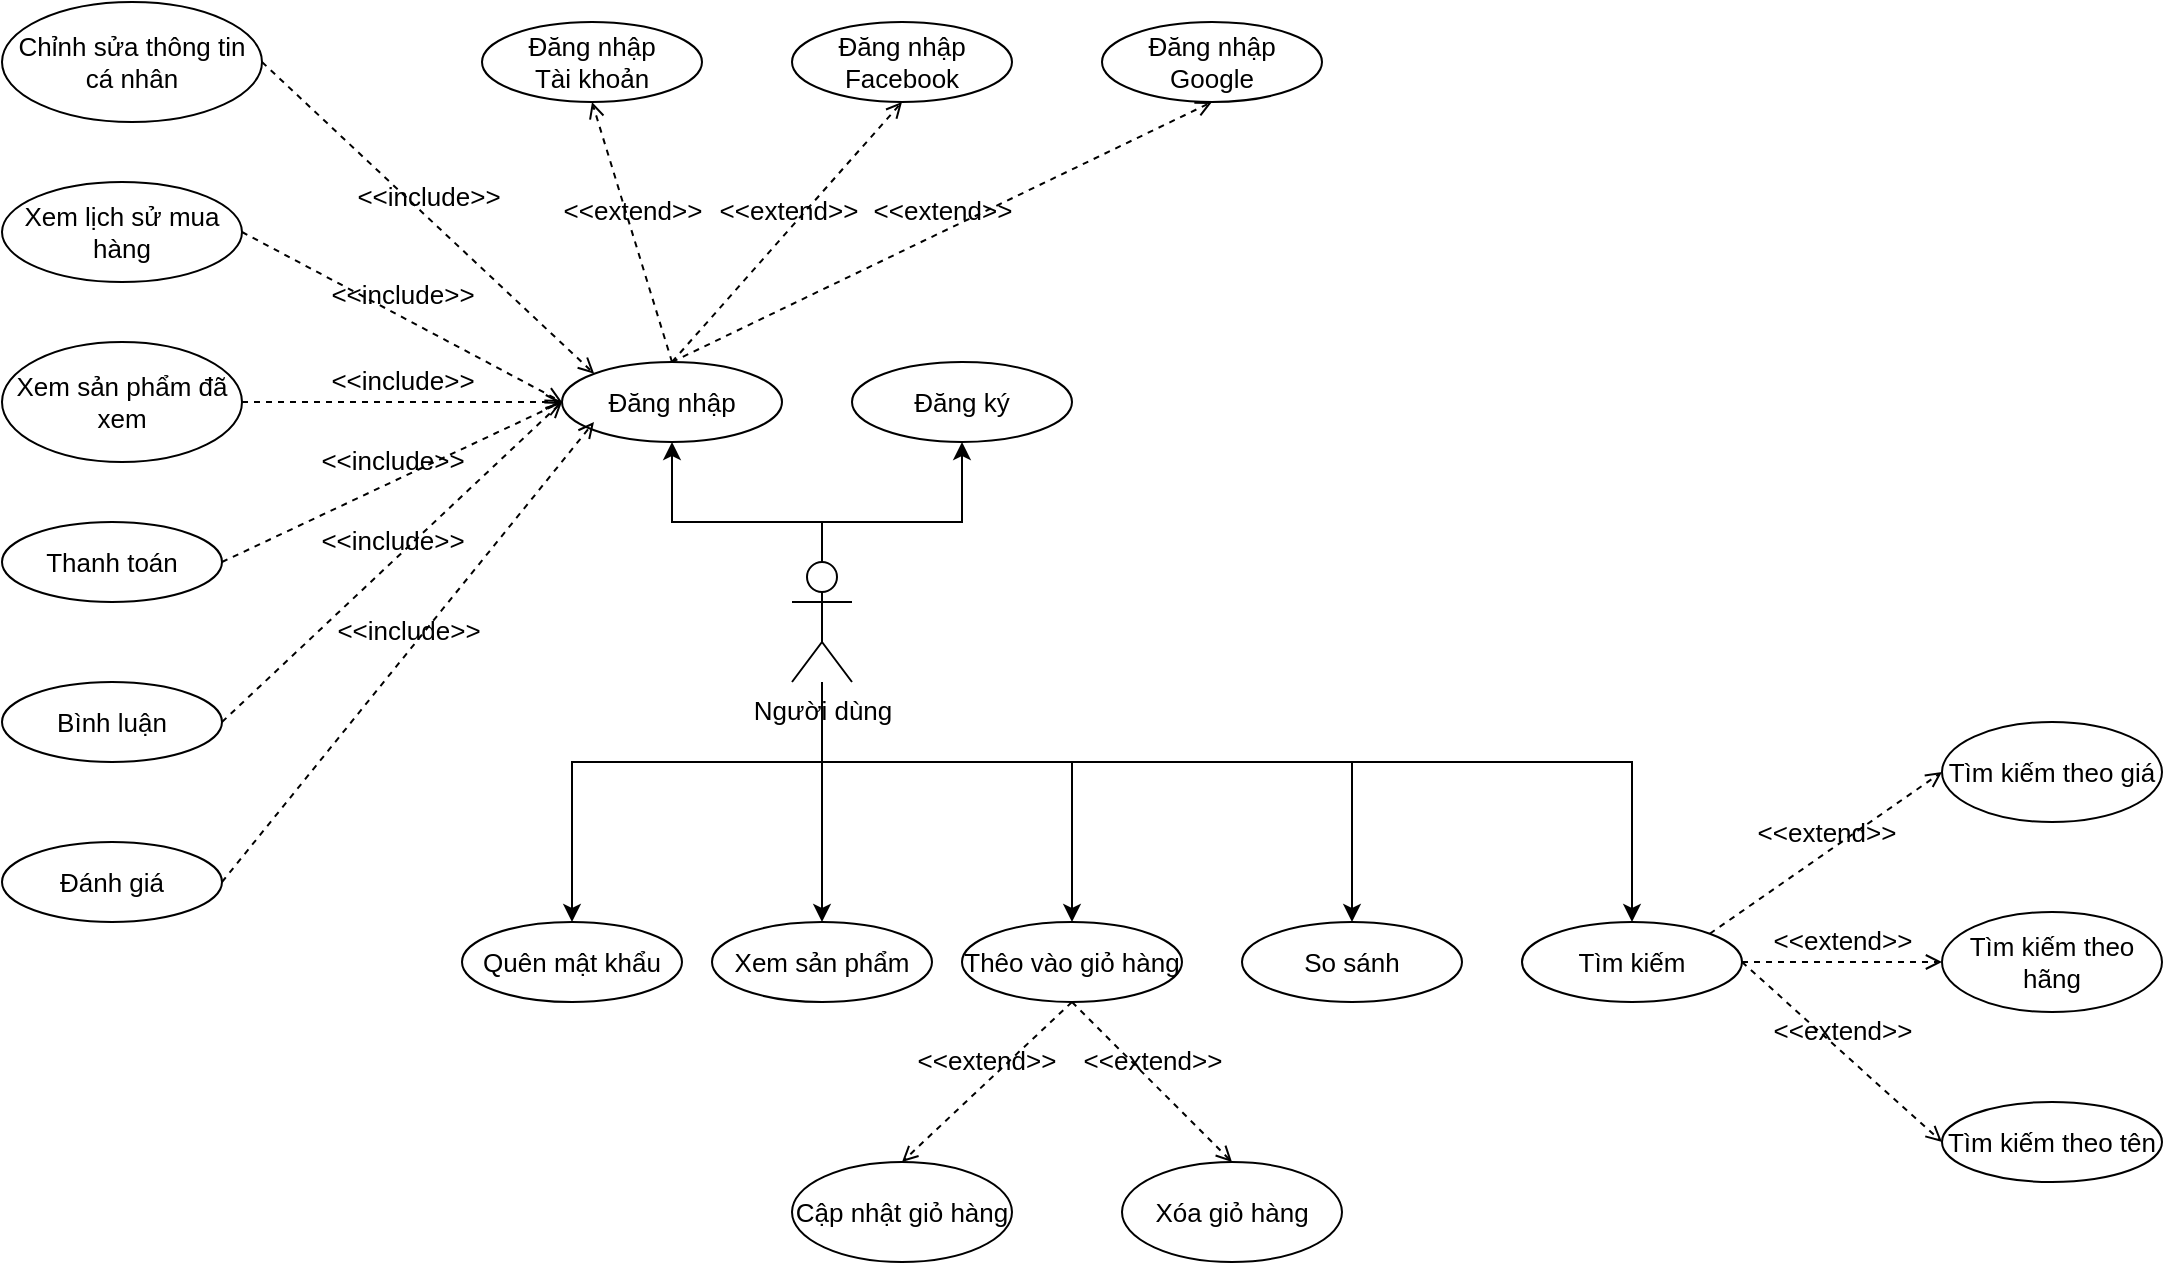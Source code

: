<mxfile version="14.4.3" type="device"><diagram id="bqjBC44JYq5-XLAw16za" name="Page-1"><mxGraphModel dx="1205" dy="707" grid="1" gridSize="10" guides="1" tooltips="1" connect="1" arrows="1" fold="1" page="1" pageScale="1" pageWidth="850" pageHeight="1100" math="0" shadow="0"><root><mxCell id="0"/><mxCell id="1" parent="0"/><mxCell id="60ecFbBUlzreuD89ERRn-29" style="edgeStyle=orthogonalEdgeStyle;rounded=0;orthogonalLoop=1;jettySize=auto;html=1;endArrow=classic;endFill=1;fontSize=13;" edge="1" parent="1" source="60ecFbBUlzreuD89ERRn-9" target="60ecFbBUlzreuD89ERRn-10"><mxGeometry relative="1" as="geometry"><Array as="points"><mxPoint x="410" y="520"/><mxPoint x="335" y="520"/></Array></mxGeometry></mxCell><mxCell id="60ecFbBUlzreuD89ERRn-30" style="edgeStyle=orthogonalEdgeStyle;rounded=0;orthogonalLoop=1;jettySize=auto;html=1;entryX=0.5;entryY=0;entryDx=0;entryDy=0;endArrow=classic;endFill=1;fontSize=13;" edge="1" parent="1" source="60ecFbBUlzreuD89ERRn-9" target="60ecFbBUlzreuD89ERRn-21"><mxGeometry relative="1" as="geometry"><Array as="points"><mxPoint x="410" y="640"/><mxPoint x="815" y="640"/></Array></mxGeometry></mxCell><mxCell id="60ecFbBUlzreuD89ERRn-32" style="edgeStyle=orthogonalEdgeStyle;rounded=0;orthogonalLoop=1;jettySize=auto;html=1;entryX=0.5;entryY=1;entryDx=0;entryDy=0;endArrow=classic;endFill=1;fontSize=13;" edge="1" parent="1" source="60ecFbBUlzreuD89ERRn-9" target="60ecFbBUlzreuD89ERRn-31"><mxGeometry relative="1" as="geometry"><Array as="points"><mxPoint x="410" y="520"/><mxPoint x="480" y="520"/></Array></mxGeometry></mxCell><mxCell id="60ecFbBUlzreuD89ERRn-33" value="" style="edgeStyle=orthogonalEdgeStyle;rounded=0;orthogonalLoop=1;jettySize=auto;html=1;endArrow=classic;endFill=1;fontSize=13;" edge="1" parent="1" source="60ecFbBUlzreuD89ERRn-9" target="60ecFbBUlzreuD89ERRn-19"><mxGeometry relative="1" as="geometry"/></mxCell><mxCell id="60ecFbBUlzreuD89ERRn-34" style="edgeStyle=orthogonalEdgeStyle;rounded=0;orthogonalLoop=1;jettySize=auto;html=1;entryX=0.5;entryY=0;entryDx=0;entryDy=0;endArrow=classic;endFill=1;fontSize=13;" edge="1" parent="1" source="60ecFbBUlzreuD89ERRn-9" target="60ecFbBUlzreuD89ERRn-18"><mxGeometry relative="1" as="geometry"><Array as="points"><mxPoint x="410" y="640"/><mxPoint x="285" y="640"/></Array></mxGeometry></mxCell><mxCell id="60ecFbBUlzreuD89ERRn-35" style="edgeStyle=orthogonalEdgeStyle;rounded=0;orthogonalLoop=1;jettySize=auto;html=1;entryX=0.5;entryY=0;entryDx=0;entryDy=0;endArrow=classic;endFill=1;fontSize=13;" edge="1" parent="1" source="60ecFbBUlzreuD89ERRn-9" target="60ecFbBUlzreuD89ERRn-20"><mxGeometry relative="1" as="geometry"><Array as="points"><mxPoint x="410" y="640"/><mxPoint x="535" y="640"/></Array></mxGeometry></mxCell><mxCell id="60ecFbBUlzreuD89ERRn-48" style="edgeStyle=orthogonalEdgeStyle;rounded=0;orthogonalLoop=1;jettySize=auto;html=1;entryX=0.5;entryY=0;entryDx=0;entryDy=0;endArrow=classic;endFill=1;fontSize=13;" edge="1" parent="1" source="60ecFbBUlzreuD89ERRn-9" target="60ecFbBUlzreuD89ERRn-26"><mxGeometry relative="1" as="geometry"><Array as="points"><mxPoint x="410" y="640"/><mxPoint x="675" y="640"/></Array></mxGeometry></mxCell><mxCell id="60ecFbBUlzreuD89ERRn-9" value="Người dùng" style="shape=umlActor;verticalLabelPosition=bottom;verticalAlign=top;html=1;fontSize=13;" vertex="1" parent="1"><mxGeometry x="395" y="540" width="30" height="60" as="geometry"/></mxCell><mxCell id="60ecFbBUlzreuD89ERRn-10" value="Đăng nhập" style="ellipse;whiteSpace=wrap;html=1;fontSize=13;" vertex="1" parent="1"><mxGeometry x="280" y="440" width="110" height="40" as="geometry"/></mxCell><mxCell id="60ecFbBUlzreuD89ERRn-11" value="Thanh toán" style="ellipse;whiteSpace=wrap;html=1;fontSize=13;" vertex="1" parent="1"><mxGeometry y="520" width="110" height="40" as="geometry"/></mxCell><mxCell id="60ecFbBUlzreuD89ERRn-12" value="Bình luận" style="ellipse;whiteSpace=wrap;html=1;fontSize=13;" vertex="1" parent="1"><mxGeometry y="600" width="110" height="40" as="geometry"/></mxCell><mxCell id="60ecFbBUlzreuD89ERRn-13" value="Đánh giá" style="ellipse;whiteSpace=wrap;html=1;fontSize=13;" vertex="1" parent="1"><mxGeometry y="680" width="110" height="40" as="geometry"/></mxCell><mxCell id="60ecFbBUlzreuD89ERRn-15" value="Chỉnh sửa thông tin cá nhân" style="ellipse;whiteSpace=wrap;html=1;fontSize=13;" vertex="1" parent="1"><mxGeometry y="260" width="130" height="60" as="geometry"/></mxCell><mxCell id="60ecFbBUlzreuD89ERRn-16" value="Xem lịch sử mua hàng" style="ellipse;whiteSpace=wrap;html=1;fontSize=13;" vertex="1" parent="1"><mxGeometry y="350" width="120" height="50" as="geometry"/></mxCell><mxCell id="60ecFbBUlzreuD89ERRn-17" value="Xem sản phẩm đã xem" style="ellipse;whiteSpace=wrap;html=1;fontSize=13;" vertex="1" parent="1"><mxGeometry y="430" width="120" height="60" as="geometry"/></mxCell><mxCell id="60ecFbBUlzreuD89ERRn-18" value="Quên mật khẩu" style="ellipse;whiteSpace=wrap;html=1;fontSize=13;" vertex="1" parent="1"><mxGeometry x="230" y="720" width="110" height="40" as="geometry"/></mxCell><mxCell id="60ecFbBUlzreuD89ERRn-19" value="Xem sản phẩm" style="ellipse;whiteSpace=wrap;html=1;fontSize=13;" vertex="1" parent="1"><mxGeometry x="355" y="720" width="110" height="40" as="geometry"/></mxCell><mxCell id="60ecFbBUlzreuD89ERRn-20" value="Thêo vào giỏ hàng" style="ellipse;whiteSpace=wrap;html=1;fontSize=13;" vertex="1" parent="1"><mxGeometry x="480" y="720" width="110" height="40" as="geometry"/></mxCell><mxCell id="60ecFbBUlzreuD89ERRn-21" value="Tìm kiếm" style="ellipse;whiteSpace=wrap;html=1;fontSize=13;" vertex="1" parent="1"><mxGeometry x="760" y="720" width="110" height="40" as="geometry"/></mxCell><mxCell id="60ecFbBUlzreuD89ERRn-23" value="Tìm kiếm theo tên" style="ellipse;whiteSpace=wrap;html=1;fontSize=13;" vertex="1" parent="1"><mxGeometry x="970" y="810" width="110" height="40" as="geometry"/></mxCell><mxCell id="60ecFbBUlzreuD89ERRn-24" value="Tìm kiếm theo hãng" style="ellipse;whiteSpace=wrap;html=1;fontSize=13;" vertex="1" parent="1"><mxGeometry x="970" y="715" width="110" height="50" as="geometry"/></mxCell><mxCell id="60ecFbBUlzreuD89ERRn-25" value="Tìm kiếm theo giá" style="ellipse;whiteSpace=wrap;html=1;fontSize=13;" vertex="1" parent="1"><mxGeometry x="970" y="620" width="110" height="50" as="geometry"/></mxCell><mxCell id="60ecFbBUlzreuD89ERRn-26" value="So sánh" style="ellipse;whiteSpace=wrap;html=1;fontSize=13;" vertex="1" parent="1"><mxGeometry x="620" y="720" width="110" height="40" as="geometry"/></mxCell><mxCell id="60ecFbBUlzreuD89ERRn-31" value="Đăng ký" style="ellipse;whiteSpace=wrap;html=1;fontSize=13;" vertex="1" parent="1"><mxGeometry x="425" y="440" width="110" height="40" as="geometry"/></mxCell><mxCell id="60ecFbBUlzreuD89ERRn-36" value="&amp;lt;&amp;lt;include&amp;gt;&amp;gt;" style="html=1;verticalAlign=bottom;labelBackgroundColor=none;endArrow=open;endFill=0;dashed=1;fontSize=13;exitX=1;exitY=0.5;exitDx=0;exitDy=0;entryX=0;entryY=0;entryDx=0;entryDy=0;" edge="1" parent="1" source="60ecFbBUlzreuD89ERRn-15" target="60ecFbBUlzreuD89ERRn-10"><mxGeometry width="160" relative="1" as="geometry"><mxPoint x="300" y="290" as="sourcePoint"/><mxPoint x="280" y="460" as="targetPoint"/></mxGeometry></mxCell><mxCell id="60ecFbBUlzreuD89ERRn-39" value="&amp;lt;&amp;lt;include&amp;gt;&amp;gt;" style="html=1;verticalAlign=bottom;labelBackgroundColor=none;endArrow=open;endFill=0;dashed=1;fontSize=13;exitX=1;exitY=0.5;exitDx=0;exitDy=0;entryX=0;entryY=0.5;entryDx=0;entryDy=0;" edge="1" parent="1" source="60ecFbBUlzreuD89ERRn-16" target="60ecFbBUlzreuD89ERRn-10"><mxGeometry width="160" relative="1" as="geometry"><mxPoint x="400" y="310" as="sourcePoint"/><mxPoint x="560" y="310" as="targetPoint"/></mxGeometry></mxCell><mxCell id="60ecFbBUlzreuD89ERRn-40" value="&amp;lt;&amp;lt;include&amp;gt;&amp;gt;" style="html=1;verticalAlign=bottom;labelBackgroundColor=none;endArrow=open;endFill=0;dashed=1;fontSize=13;exitX=1;exitY=0.5;exitDx=0;exitDy=0;entryX=0;entryY=0.5;entryDx=0;entryDy=0;" edge="1" parent="1" source="60ecFbBUlzreuD89ERRn-17" target="60ecFbBUlzreuD89ERRn-10"><mxGeometry width="160" relative="1" as="geometry"><mxPoint x="210" y="560" as="sourcePoint"/><mxPoint x="370" y="560" as="targetPoint"/></mxGeometry></mxCell><mxCell id="60ecFbBUlzreuD89ERRn-41" value="&amp;lt;&amp;lt;include&amp;gt;&amp;gt;" style="html=1;verticalAlign=bottom;labelBackgroundColor=none;endArrow=open;endFill=0;dashed=1;fontSize=13;exitX=1;exitY=0.5;exitDx=0;exitDy=0;entryX=0;entryY=0.5;entryDx=0;entryDy=0;" edge="1" parent="1" source="60ecFbBUlzreuD89ERRn-11" target="60ecFbBUlzreuD89ERRn-10"><mxGeometry width="160" relative="1" as="geometry"><mxPoint x="200" y="560" as="sourcePoint"/><mxPoint x="360" y="560" as="targetPoint"/></mxGeometry></mxCell><mxCell id="60ecFbBUlzreuD89ERRn-42" value="&amp;lt;&amp;lt;include&amp;gt;&amp;gt;" style="html=1;verticalAlign=bottom;labelBackgroundColor=none;endArrow=open;endFill=0;dashed=1;fontSize=13;exitX=1;exitY=0.5;exitDx=0;exitDy=0;entryX=0;entryY=0.5;entryDx=0;entryDy=0;" edge="1" parent="1" source="60ecFbBUlzreuD89ERRn-12" target="60ecFbBUlzreuD89ERRn-10"><mxGeometry width="160" relative="1" as="geometry"><mxPoint x="260" y="580" as="sourcePoint"/><mxPoint x="420" y="580" as="targetPoint"/></mxGeometry></mxCell><mxCell id="60ecFbBUlzreuD89ERRn-43" value="&amp;lt;&amp;lt;include&amp;gt;&amp;gt;" style="html=1;verticalAlign=bottom;labelBackgroundColor=none;endArrow=open;endFill=0;dashed=1;fontSize=13;exitX=1;exitY=0.5;exitDx=0;exitDy=0;" edge="1" parent="1" source="60ecFbBUlzreuD89ERRn-13"><mxGeometry width="160" relative="1" as="geometry"><mxPoint x="80" y="800" as="sourcePoint"/><mxPoint x="296" y="470" as="targetPoint"/></mxGeometry></mxCell><mxCell id="60ecFbBUlzreuD89ERRn-45" value="&amp;lt;&amp;lt;extend&amp;gt;&amp;gt;" style="html=1;verticalAlign=bottom;labelBackgroundColor=none;endArrow=open;endFill=0;dashed=1;fontSize=13;entryX=0;entryY=0.5;entryDx=0;entryDy=0;exitX=1;exitY=0.5;exitDx=0;exitDy=0;" edge="1" parent="1" source="60ecFbBUlzreuD89ERRn-21" target="60ecFbBUlzreuD89ERRn-23"><mxGeometry width="160" relative="1" as="geometry"><mxPoint x="750" y="910" as="sourcePoint"/><mxPoint x="910" y="910" as="targetPoint"/></mxGeometry></mxCell><mxCell id="60ecFbBUlzreuD89ERRn-46" value="&amp;lt;&amp;lt;extend&amp;gt;&amp;gt;" style="html=1;verticalAlign=bottom;labelBackgroundColor=none;endArrow=open;endFill=0;dashed=1;fontSize=13;entryX=0;entryY=0.5;entryDx=0;entryDy=0;exitX=1;exitY=0.5;exitDx=0;exitDy=0;" edge="1" parent="1" source="60ecFbBUlzreuD89ERRn-21" target="60ecFbBUlzreuD89ERRn-24"><mxGeometry width="160" relative="1" as="geometry"><mxPoint x="780" y="600" as="sourcePoint"/><mxPoint x="940" y="600" as="targetPoint"/></mxGeometry></mxCell><mxCell id="60ecFbBUlzreuD89ERRn-47" value="&amp;lt;&amp;lt;extend&amp;gt;&amp;gt;" style="html=1;verticalAlign=bottom;labelBackgroundColor=none;endArrow=open;endFill=0;dashed=1;fontSize=13;entryX=0;entryY=0.5;entryDx=0;entryDy=0;exitX=1;exitY=0;exitDx=0;exitDy=0;" edge="1" parent="1" source="60ecFbBUlzreuD89ERRn-21" target="60ecFbBUlzreuD89ERRn-25"><mxGeometry width="160" relative="1" as="geometry"><mxPoint x="760" y="550" as="sourcePoint"/><mxPoint x="920" y="550" as="targetPoint"/></mxGeometry></mxCell><mxCell id="60ecFbBUlzreuD89ERRn-49" value="Đăng nhập&lt;br&gt;Tài khoản" style="ellipse;whiteSpace=wrap;html=1;fontSize=13;" vertex="1" parent="1"><mxGeometry x="240" y="270" width="110" height="40" as="geometry"/></mxCell><mxCell id="60ecFbBUlzreuD89ERRn-50" value="Đăng nhập&lt;br&gt;Facebook" style="ellipse;whiteSpace=wrap;html=1;fontSize=13;" vertex="1" parent="1"><mxGeometry x="395" y="270" width="110" height="40" as="geometry"/></mxCell><mxCell id="60ecFbBUlzreuD89ERRn-51" value="Đăng nhập Google" style="ellipse;whiteSpace=wrap;html=1;fontSize=13;" vertex="1" parent="1"><mxGeometry x="550" y="270" width="110" height="40" as="geometry"/></mxCell><mxCell id="60ecFbBUlzreuD89ERRn-52" value="&amp;lt;&amp;lt;extend&amp;gt;&amp;gt;" style="html=1;verticalAlign=bottom;labelBackgroundColor=none;endArrow=open;endFill=0;dashed=1;fontSize=13;exitX=0.5;exitY=0;exitDx=0;exitDy=0;entryX=0.5;entryY=1;entryDx=0;entryDy=0;" edge="1" parent="1" source="60ecFbBUlzreuD89ERRn-10" target="60ecFbBUlzreuD89ERRn-49"><mxGeometry width="160" relative="1" as="geometry"><mxPoint x="340" y="390" as="sourcePoint"/><mxPoint x="500" y="390" as="targetPoint"/></mxGeometry></mxCell><mxCell id="60ecFbBUlzreuD89ERRn-53" value="&amp;lt;&amp;lt;extend&amp;gt;&amp;gt;" style="html=1;verticalAlign=bottom;labelBackgroundColor=none;endArrow=open;endFill=0;dashed=1;fontSize=13;exitX=0.5;exitY=0;exitDx=0;exitDy=0;entryX=0.5;entryY=1;entryDx=0;entryDy=0;" edge="1" parent="1" source="60ecFbBUlzreuD89ERRn-10" target="60ecFbBUlzreuD89ERRn-50"><mxGeometry width="160" relative="1" as="geometry"><mxPoint x="345" y="450.0" as="sourcePoint"/><mxPoint x="345" y="320" as="targetPoint"/></mxGeometry></mxCell><mxCell id="60ecFbBUlzreuD89ERRn-54" value="&amp;lt;&amp;lt;extend&amp;gt;&amp;gt;" style="html=1;verticalAlign=bottom;labelBackgroundColor=none;endArrow=open;endFill=0;dashed=1;fontSize=13;exitX=0.5;exitY=0;exitDx=0;exitDy=0;entryX=0.5;entryY=1;entryDx=0;entryDy=0;" edge="1" parent="1" source="60ecFbBUlzreuD89ERRn-10" target="60ecFbBUlzreuD89ERRn-51"><mxGeometry width="160" relative="1" as="geometry"><mxPoint x="345" y="450.0" as="sourcePoint"/><mxPoint x="465" y="320" as="targetPoint"/></mxGeometry></mxCell><mxCell id="60ecFbBUlzreuD89ERRn-55" value="Cập nhật giỏ hàng" style="ellipse;whiteSpace=wrap;html=1;fontSize=13;" vertex="1" parent="1"><mxGeometry x="395" y="840" width="110" height="50" as="geometry"/></mxCell><mxCell id="60ecFbBUlzreuD89ERRn-56" value="Xóa giỏ hàng" style="ellipse;whiteSpace=wrap;html=1;fontSize=13;" vertex="1" parent="1"><mxGeometry x="560" y="840" width="110" height="50" as="geometry"/></mxCell><mxCell id="60ecFbBUlzreuD89ERRn-57" value="&amp;lt;&amp;lt;extend&amp;gt;&amp;gt;" style="html=1;verticalAlign=bottom;labelBackgroundColor=none;endArrow=open;endFill=0;dashed=1;fontSize=13;entryX=0.5;entryY=0;entryDx=0;entryDy=0;exitX=0.5;exitY=1;exitDx=0;exitDy=0;" edge="1" parent="1" source="60ecFbBUlzreuD89ERRn-20" target="60ecFbBUlzreuD89ERRn-55"><mxGeometry width="160" relative="1" as="geometry"><mxPoint x="530" y="820" as="sourcePoint"/><mxPoint x="690" y="820" as="targetPoint"/></mxGeometry></mxCell><mxCell id="60ecFbBUlzreuD89ERRn-58" value="&amp;lt;&amp;lt;extend&amp;gt;&amp;gt;" style="html=1;verticalAlign=bottom;labelBackgroundColor=none;endArrow=open;endFill=0;dashed=1;fontSize=13;entryX=0.5;entryY=0;entryDx=0;entryDy=0;exitX=0.5;exitY=1;exitDx=0;exitDy=0;" edge="1" parent="1" source="60ecFbBUlzreuD89ERRn-20" target="60ecFbBUlzreuD89ERRn-56"><mxGeometry width="160" relative="1" as="geometry"><mxPoint x="545" y="770" as="sourcePoint"/><mxPoint x="465" y="860" as="targetPoint"/></mxGeometry></mxCell></root></mxGraphModel></diagram></mxfile>